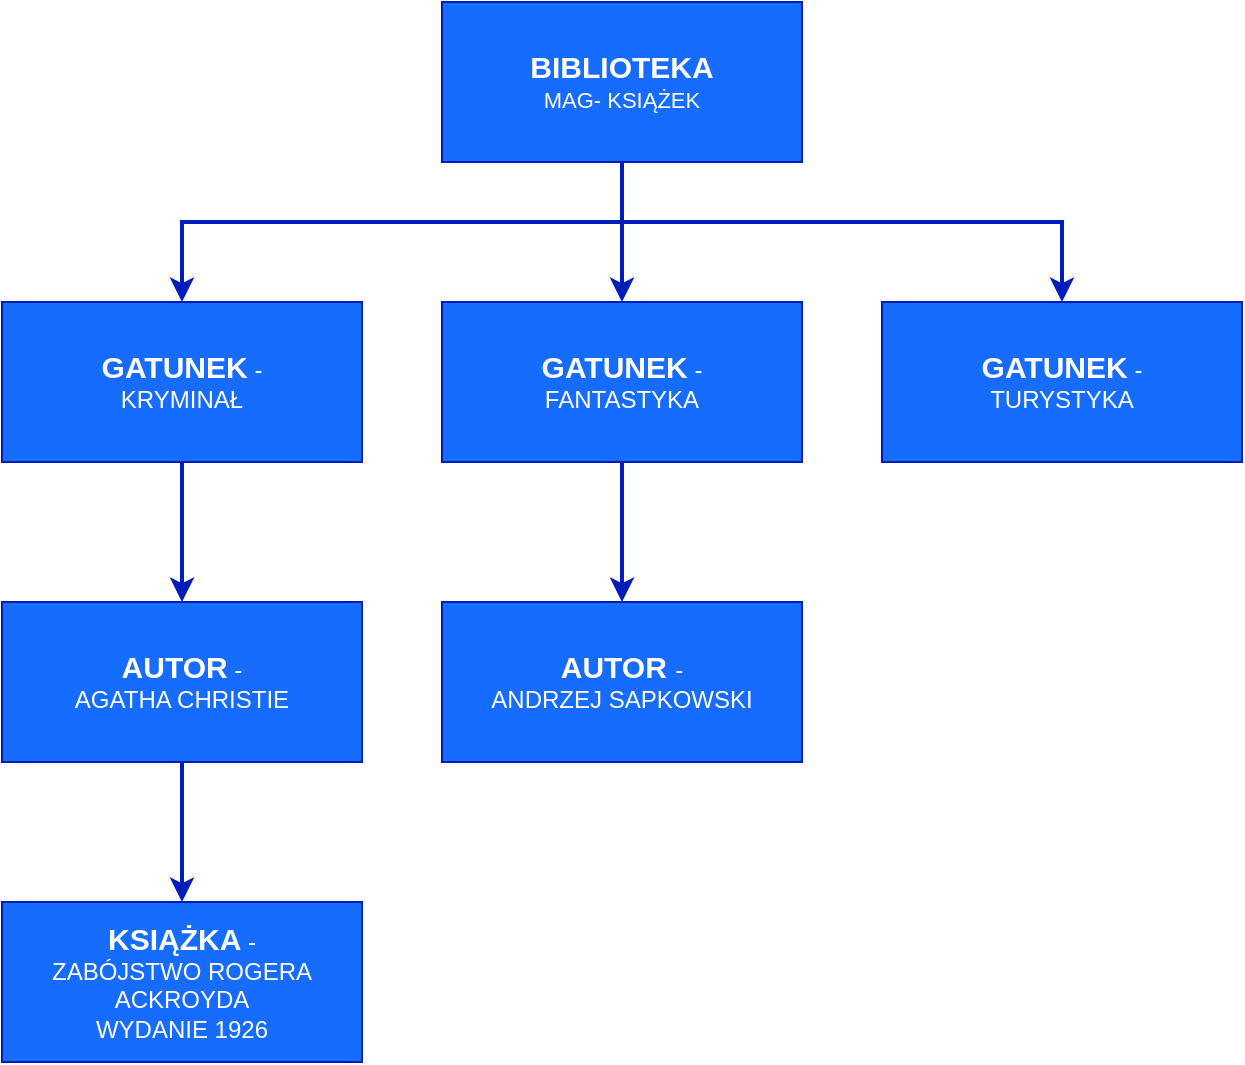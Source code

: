 <mxfile version="26.0.4">
  <diagram name="Strona-1" id="d7RYlsGYjwD9yJNGtqJ3">
    <mxGraphModel dx="1393" dy="834" grid="1" gridSize="10" guides="1" tooltips="1" connect="1" arrows="1" fold="1" page="1" pageScale="1" pageWidth="827" pageHeight="1169" math="0" shadow="0">
      <root>
        <mxCell id="0" />
        <mxCell id="1" parent="0" />
        <mxCell id="PuXWucOc1bqQBJpgRMBS-12" style="edgeStyle=orthogonalEdgeStyle;rounded=0;orthogonalLoop=1;jettySize=auto;html=1;entryX=0.5;entryY=0;entryDx=0;entryDy=0;fillColor=#0050ef;strokeColor=#001DBC;strokeWidth=2;" edge="1" parent="1" source="PuXWucOc1bqQBJpgRMBS-2" target="PuXWucOc1bqQBJpgRMBS-6">
          <mxGeometry relative="1" as="geometry">
            <mxPoint x="420" y="190" as="targetPoint" />
          </mxGeometry>
        </mxCell>
        <mxCell id="PuXWucOc1bqQBJpgRMBS-13" style="edgeStyle=orthogonalEdgeStyle;rounded=0;orthogonalLoop=1;jettySize=auto;html=1;entryX=0.5;entryY=0;entryDx=0;entryDy=0;fillColor=#0050ef;strokeColor=#001DBC;strokeWidth=2;" edge="1" parent="1" source="PuXWucOc1bqQBJpgRMBS-2" target="PuXWucOc1bqQBJpgRMBS-3">
          <mxGeometry relative="1" as="geometry">
            <Array as="points">
              <mxPoint x="420" y="190" />
              <mxPoint x="200" y="190" />
            </Array>
          </mxGeometry>
        </mxCell>
        <mxCell id="PuXWucOc1bqQBJpgRMBS-14" style="edgeStyle=orthogonalEdgeStyle;rounded=0;orthogonalLoop=1;jettySize=auto;html=1;fillColor=#0050ef;strokeColor=#001DBC;strokeWidth=2;" edge="1" parent="1" source="PuXWucOc1bqQBJpgRMBS-2" target="PuXWucOc1bqQBJpgRMBS-5">
          <mxGeometry relative="1" as="geometry">
            <Array as="points">
              <mxPoint x="420" y="190" />
              <mxPoint x="640" y="190" />
            </Array>
          </mxGeometry>
        </mxCell>
        <mxCell id="PuXWucOc1bqQBJpgRMBS-2" value="&lt;b&gt;&lt;font style=&quot;font-size: 15px;&quot;&gt;BIBLIOTEKA&lt;/font&gt;&lt;/b&gt;&lt;div&gt;&lt;font style=&quot;font-size: 11px;&quot;&gt;MAG- KSIĄŻEK&lt;/font&gt;&lt;/div&gt;" style="rounded=0;whiteSpace=wrap;html=1;fillColor=#166CFF;strokeColor=#001DBC;fontColor=#ffffff;" vertex="1" parent="1">
          <mxGeometry x="330" y="80" width="180" height="80" as="geometry" />
        </mxCell>
        <mxCell id="PuXWucOc1bqQBJpgRMBS-10" style="edgeStyle=orthogonalEdgeStyle;rounded=0;orthogonalLoop=1;jettySize=auto;html=1;entryX=0.5;entryY=0;entryDx=0;entryDy=0;strokeWidth=2;fillColor=#0050ef;strokeColor=#001DBC;" edge="1" parent="1" source="PuXWucOc1bqQBJpgRMBS-3" target="PuXWucOc1bqQBJpgRMBS-4">
          <mxGeometry relative="1" as="geometry" />
        </mxCell>
        <mxCell id="PuXWucOc1bqQBJpgRMBS-3" value="&lt;b&gt;&lt;font style=&quot;font-size: 15px;&quot;&gt;GATUNEK&lt;/font&gt;&lt;/b&gt; -&lt;div&gt;&lt;div&gt;KRYMINAŁ&lt;/div&gt;&lt;/div&gt;" style="rounded=0;whiteSpace=wrap;html=1;fillColor=#166CFF;strokeColor=#001DBC;fontColor=#ffffff;" vertex="1" parent="1">
          <mxGeometry x="110" y="230" width="180" height="80" as="geometry" />
        </mxCell>
        <mxCell id="PuXWucOc1bqQBJpgRMBS-11" style="edgeStyle=orthogonalEdgeStyle;rounded=0;orthogonalLoop=1;jettySize=auto;html=1;entryX=0.5;entryY=0;entryDx=0;entryDy=0;fillColor=#0050ef;strokeColor=#001DBC;strokeWidth=2;" edge="1" parent="1" source="PuXWucOc1bqQBJpgRMBS-4" target="PuXWucOc1bqQBJpgRMBS-7">
          <mxGeometry relative="1" as="geometry" />
        </mxCell>
        <mxCell id="PuXWucOc1bqQBJpgRMBS-4" value="&lt;font style=&quot;font-size: 15px;&quot;&gt;&lt;b&gt;AUTOR&lt;/b&gt;&lt;/font&gt; -&lt;div&gt;AGATHA CHRISTIE&lt;/div&gt;" style="rounded=0;whiteSpace=wrap;html=1;fillColor=#166CFF;strokeColor=#001DBC;fontColor=#ffffff;" vertex="1" parent="1">
          <mxGeometry x="110" y="380" width="180" height="80" as="geometry" />
        </mxCell>
        <mxCell id="PuXWucOc1bqQBJpgRMBS-5" value="&lt;b&gt;&lt;font style=&quot;font-size: 15px;&quot;&gt;GATUNEK&lt;/font&gt;&lt;/b&gt; -&lt;div&gt;TURYSTYKA&lt;/div&gt;" style="rounded=0;whiteSpace=wrap;html=1;fillColor=#166CFF;strokeColor=#001DBC;fontColor=#ffffff;" vertex="1" parent="1">
          <mxGeometry x="550" y="230" width="180" height="80" as="geometry" />
        </mxCell>
        <mxCell id="PuXWucOc1bqQBJpgRMBS-9" style="edgeStyle=orthogonalEdgeStyle;rounded=0;orthogonalLoop=1;jettySize=auto;html=1;entryX=0.5;entryY=0;entryDx=0;entryDy=0;fillColor=#0050ef;strokeColor=#001DBC;strokeWidth=2;" edge="1" parent="1" source="PuXWucOc1bqQBJpgRMBS-6" target="PuXWucOc1bqQBJpgRMBS-8">
          <mxGeometry relative="1" as="geometry" />
        </mxCell>
        <mxCell id="PuXWucOc1bqQBJpgRMBS-6" value="&lt;b&gt;&lt;font style=&quot;font-size: 15px;&quot;&gt;GATUNEK&lt;/font&gt;&lt;/b&gt; -&lt;div&gt;FANTASTYKA&lt;/div&gt;" style="rounded=0;whiteSpace=wrap;html=1;fillColor=#166CFF;strokeColor=#001DBC;fontColor=#ffffff;" vertex="1" parent="1">
          <mxGeometry x="330" y="230" width="180" height="80" as="geometry" />
        </mxCell>
        <mxCell id="PuXWucOc1bqQBJpgRMBS-7" value="&lt;font style=&quot;font-size: 15px;&quot;&gt;&lt;b&gt;KSIĄŻKA&lt;/b&gt;&lt;/font&gt; -&lt;div&gt;ZABÓJSTWO ROGERA ACKROYDA&lt;/div&gt;&lt;div&gt;WYDANIE 1926&lt;/div&gt;" style="rounded=0;whiteSpace=wrap;html=1;fillColor=#166CFF;strokeColor=#001DBC;fontColor=#ffffff;" vertex="1" parent="1">
          <mxGeometry x="110" y="530" width="180" height="80" as="geometry" />
        </mxCell>
        <mxCell id="PuXWucOc1bqQBJpgRMBS-8" value="&lt;font style=&quot;font-size: 15px;&quot;&gt;&lt;b&gt;AUTOR &lt;/b&gt;&lt;/font&gt;-&lt;div&gt;ANDRZEJ SAPKOWSKI&lt;/div&gt;" style="rounded=0;whiteSpace=wrap;html=1;fillColor=#166CFF;strokeColor=#001DBC;fontColor=#ffffff;" vertex="1" parent="1">
          <mxGeometry x="330" y="380" width="180" height="80" as="geometry" />
        </mxCell>
      </root>
    </mxGraphModel>
  </diagram>
</mxfile>
